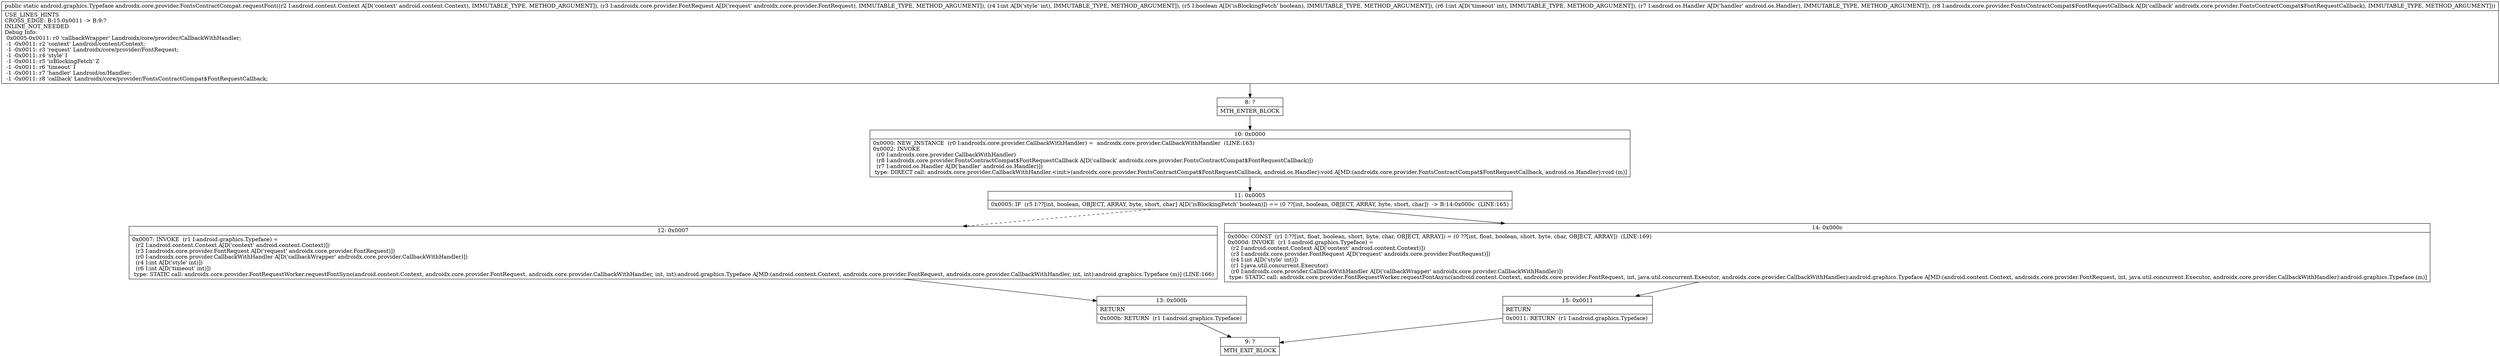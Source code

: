 digraph "CFG forandroidx.core.provider.FontsContractCompat.requestFont(Landroid\/content\/Context;Landroidx\/core\/provider\/FontRequest;IZILandroid\/os\/Handler;Landroidx\/core\/provider\/FontsContractCompat$FontRequestCallback;)Landroid\/graphics\/Typeface;" {
Node_8 [shape=record,label="{8\:\ ?|MTH_ENTER_BLOCK\l}"];
Node_10 [shape=record,label="{10\:\ 0x0000|0x0000: NEW_INSTANCE  (r0 I:androidx.core.provider.CallbackWithHandler) =  androidx.core.provider.CallbackWithHandler  (LINE:163)\l0x0002: INVOKE  \l  (r0 I:androidx.core.provider.CallbackWithHandler)\l  (r8 I:androidx.core.provider.FontsContractCompat$FontRequestCallback A[D('callback' androidx.core.provider.FontsContractCompat$FontRequestCallback)])\l  (r7 I:android.os.Handler A[D('handler' android.os.Handler)])\l type: DIRECT call: androidx.core.provider.CallbackWithHandler.\<init\>(androidx.core.provider.FontsContractCompat$FontRequestCallback, android.os.Handler):void A[MD:(androidx.core.provider.FontsContractCompat$FontRequestCallback, android.os.Handler):void (m)]\l}"];
Node_11 [shape=record,label="{11\:\ 0x0005|0x0005: IF  (r5 I:??[int, boolean, OBJECT, ARRAY, byte, short, char] A[D('isBlockingFetch' boolean)]) == (0 ??[int, boolean, OBJECT, ARRAY, byte, short, char])  \-\> B:14:0x000c  (LINE:165)\l}"];
Node_12 [shape=record,label="{12\:\ 0x0007|0x0007: INVOKE  (r1 I:android.graphics.Typeface) = \l  (r2 I:android.content.Context A[D('context' android.content.Context)])\l  (r3 I:androidx.core.provider.FontRequest A[D('request' androidx.core.provider.FontRequest)])\l  (r0 I:androidx.core.provider.CallbackWithHandler A[D('callbackWrapper' androidx.core.provider.CallbackWithHandler)])\l  (r4 I:int A[D('style' int)])\l  (r6 I:int A[D('timeout' int)])\l type: STATIC call: androidx.core.provider.FontRequestWorker.requestFontSync(android.content.Context, androidx.core.provider.FontRequest, androidx.core.provider.CallbackWithHandler, int, int):android.graphics.Typeface A[MD:(android.content.Context, androidx.core.provider.FontRequest, androidx.core.provider.CallbackWithHandler, int, int):android.graphics.Typeface (m)] (LINE:166)\l}"];
Node_13 [shape=record,label="{13\:\ 0x000b|RETURN\l|0x000b: RETURN  (r1 I:android.graphics.Typeface) \l}"];
Node_9 [shape=record,label="{9\:\ ?|MTH_EXIT_BLOCK\l}"];
Node_14 [shape=record,label="{14\:\ 0x000c|0x000c: CONST  (r1 I:??[int, float, boolean, short, byte, char, OBJECT, ARRAY]) = (0 ??[int, float, boolean, short, byte, char, OBJECT, ARRAY])  (LINE:169)\l0x000d: INVOKE  (r1 I:android.graphics.Typeface) = \l  (r2 I:android.content.Context A[D('context' android.content.Context)])\l  (r3 I:androidx.core.provider.FontRequest A[D('request' androidx.core.provider.FontRequest)])\l  (r4 I:int A[D('style' int)])\l  (r1 I:java.util.concurrent.Executor)\l  (r0 I:androidx.core.provider.CallbackWithHandler A[D('callbackWrapper' androidx.core.provider.CallbackWithHandler)])\l type: STATIC call: androidx.core.provider.FontRequestWorker.requestFontAsync(android.content.Context, androidx.core.provider.FontRequest, int, java.util.concurrent.Executor, androidx.core.provider.CallbackWithHandler):android.graphics.Typeface A[MD:(android.content.Context, androidx.core.provider.FontRequest, int, java.util.concurrent.Executor, androidx.core.provider.CallbackWithHandler):android.graphics.Typeface (m)]\l}"];
Node_15 [shape=record,label="{15\:\ 0x0011|RETURN\l|0x0011: RETURN  (r1 I:android.graphics.Typeface) \l}"];
MethodNode[shape=record,label="{public static android.graphics.Typeface androidx.core.provider.FontsContractCompat.requestFont((r2 I:android.content.Context A[D('context' android.content.Context), IMMUTABLE_TYPE, METHOD_ARGUMENT]), (r3 I:androidx.core.provider.FontRequest A[D('request' androidx.core.provider.FontRequest), IMMUTABLE_TYPE, METHOD_ARGUMENT]), (r4 I:int A[D('style' int), IMMUTABLE_TYPE, METHOD_ARGUMENT]), (r5 I:boolean A[D('isBlockingFetch' boolean), IMMUTABLE_TYPE, METHOD_ARGUMENT]), (r6 I:int A[D('timeout' int), IMMUTABLE_TYPE, METHOD_ARGUMENT]), (r7 I:android.os.Handler A[D('handler' android.os.Handler), IMMUTABLE_TYPE, METHOD_ARGUMENT]), (r8 I:androidx.core.provider.FontsContractCompat$FontRequestCallback A[D('callback' androidx.core.provider.FontsContractCompat$FontRequestCallback), IMMUTABLE_TYPE, METHOD_ARGUMENT]))  | USE_LINES_HINTS\lCROSS_EDGE: B:15:0x0011 \-\> B:9:?\lINLINE_NOT_NEEDED\lDebug Info:\l  0x0005\-0x0011: r0 'callbackWrapper' Landroidx\/core\/provider\/CallbackWithHandler;\l  \-1 \-0x0011: r2 'context' Landroid\/content\/Context;\l  \-1 \-0x0011: r3 'request' Landroidx\/core\/provider\/FontRequest;\l  \-1 \-0x0011: r4 'style' I\l  \-1 \-0x0011: r5 'isBlockingFetch' Z\l  \-1 \-0x0011: r6 'timeout' I\l  \-1 \-0x0011: r7 'handler' Landroid\/os\/Handler;\l  \-1 \-0x0011: r8 'callback' Landroidx\/core\/provider\/FontsContractCompat$FontRequestCallback;\l}"];
MethodNode -> Node_8;Node_8 -> Node_10;
Node_10 -> Node_11;
Node_11 -> Node_12[style=dashed];
Node_11 -> Node_14;
Node_12 -> Node_13;
Node_13 -> Node_9;
Node_14 -> Node_15;
Node_15 -> Node_9;
}

